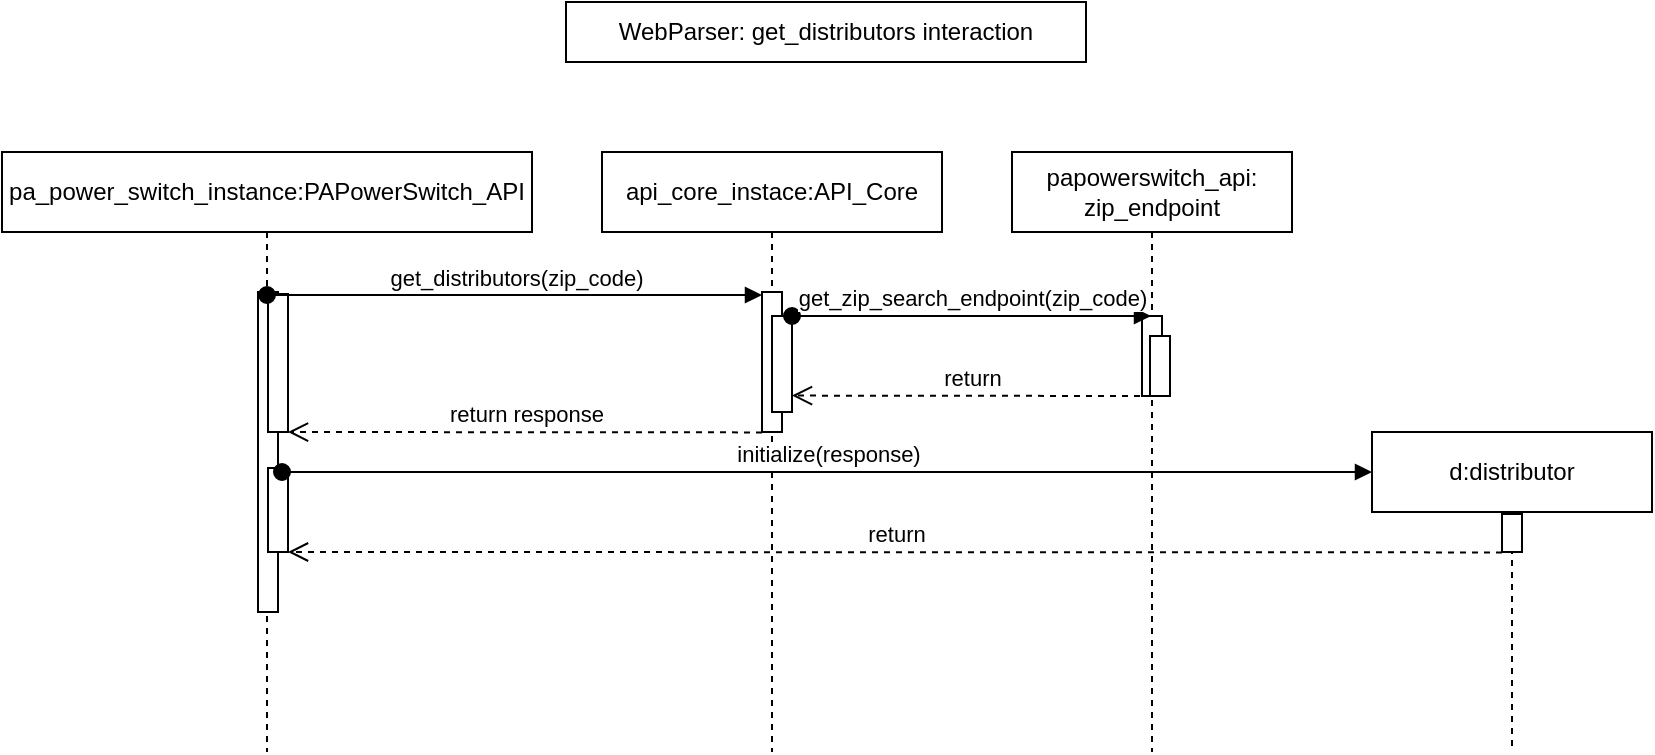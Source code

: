 <mxfile pages="3">
    <diagram name="WebParser get_distributors" id="2YBvvXClWsGukQMizWep">
        <mxGraphModel dx="1240" dy="896" grid="0" gridSize="10" guides="1" tooltips="1" connect="1" arrows="1" fold="1" page="0" pageScale="1" pageWidth="1100" pageHeight="850" math="0" shadow="0">
            <root>
                <mxCell id="0"/>
                <mxCell id="1" parent="0"/>
                <mxCell id="aM9ryv3xv72pqoxQDRHE-5" value="pa_power_switch_instance:PAPowerSwitch_API" style="shape=umlLifeline;perimeter=lifelinePerimeter;whiteSpace=wrap;html=1;container=0;dropTarget=0;collapsible=0;recursiveResize=0;outlineConnect=0;portConstraint=eastwest;newEdgeStyle={&quot;edgeStyle&quot;:&quot;elbowEdgeStyle&quot;,&quot;elbow&quot;:&quot;vertical&quot;,&quot;curved&quot;:0,&quot;rounded&quot;:0};" parent="1" vertex="1">
                    <mxGeometry x="138" y="313" width="265" height="300" as="geometry"/>
                </mxCell>
                <mxCell id="aM9ryv3xv72pqoxQDRHE-6" value="" style="html=1;points=[];perimeter=orthogonalPerimeter;outlineConnect=0;targetShapes=umlLifeline;portConstraint=eastwest;newEdgeStyle={&quot;edgeStyle&quot;:&quot;elbowEdgeStyle&quot;,&quot;elbow&quot;:&quot;vertical&quot;,&quot;curved&quot;:0,&quot;rounded&quot;:0};" parent="aM9ryv3xv72pqoxQDRHE-5" vertex="1">
                    <mxGeometry x="128" y="70" width="10" height="160" as="geometry"/>
                </mxCell>
                <mxCell id="XMeLWeaDgcHeaULcNXHY-28" value="" style="html=1;points=[];perimeter=orthogonalPerimeter;outlineConnect=0;targetShapes=umlLifeline;portConstraint=eastwest;newEdgeStyle={&quot;edgeStyle&quot;:&quot;elbowEdgeStyle&quot;,&quot;elbow&quot;:&quot;vertical&quot;,&quot;curved&quot;:0,&quot;rounded&quot;:0};" parent="aM9ryv3xv72pqoxQDRHE-5" vertex="1">
                    <mxGeometry x="133" y="71" width="10" height="69" as="geometry"/>
                </mxCell>
                <mxCell id="XMeLWeaDgcHeaULcNXHY-29" value="" style="html=1;points=[];perimeter=orthogonalPerimeter;outlineConnect=0;targetShapes=umlLifeline;portConstraint=eastwest;newEdgeStyle={&quot;edgeStyle&quot;:&quot;elbowEdgeStyle&quot;,&quot;elbow&quot;:&quot;vertical&quot;,&quot;curved&quot;:0,&quot;rounded&quot;:0};" parent="aM9ryv3xv72pqoxQDRHE-5" vertex="1">
                    <mxGeometry x="133" y="158" width="10" height="42" as="geometry"/>
                </mxCell>
                <mxCell id="XMeLWeaDgcHeaULcNXHY-5" value="api_core_instace:API_Core" style="shape=umlLifeline;perimeter=lifelinePerimeter;whiteSpace=wrap;html=1;container=0;dropTarget=0;collapsible=0;recursiveResize=0;outlineConnect=0;portConstraint=eastwest;newEdgeStyle={&quot;edgeStyle&quot;:&quot;elbowEdgeStyle&quot;,&quot;elbow&quot;:&quot;vertical&quot;,&quot;curved&quot;:0,&quot;rounded&quot;:0};" parent="1" vertex="1">
                    <mxGeometry x="438" y="313" width="170" height="300" as="geometry"/>
                </mxCell>
                <mxCell id="XMeLWeaDgcHeaULcNXHY-6" value="" style="html=1;points=[];perimeter=orthogonalPerimeter;outlineConnect=0;targetShapes=umlLifeline;portConstraint=eastwest;newEdgeStyle={&quot;edgeStyle&quot;:&quot;elbowEdgeStyle&quot;,&quot;elbow&quot;:&quot;vertical&quot;,&quot;curved&quot;:0,&quot;rounded&quot;:0};" parent="XMeLWeaDgcHeaULcNXHY-5" vertex="1">
                    <mxGeometry x="80" y="70" width="10" height="70" as="geometry"/>
                </mxCell>
                <mxCell id="XMeLWeaDgcHeaULcNXHY-8" value="" style="html=1;points=[];perimeter=orthogonalPerimeter;outlineConnect=0;targetShapes=umlLifeline;portConstraint=eastwest;newEdgeStyle={&quot;edgeStyle&quot;:&quot;elbowEdgeStyle&quot;,&quot;elbow&quot;:&quot;vertical&quot;,&quot;curved&quot;:0,&quot;rounded&quot;:0};" parent="XMeLWeaDgcHeaULcNXHY-5" vertex="1">
                    <mxGeometry x="85" y="82" width="10" height="48" as="geometry"/>
                </mxCell>
                <mxCell id="XMeLWeaDgcHeaULcNXHY-9" value="papowerswitch_api:&lt;br&gt;zip_endpoint" style="shape=umlLifeline;perimeter=lifelinePerimeter;whiteSpace=wrap;html=1;container=0;dropTarget=0;collapsible=0;recursiveResize=0;outlineConnect=0;portConstraint=eastwest;newEdgeStyle={&quot;edgeStyle&quot;:&quot;elbowEdgeStyle&quot;,&quot;elbow&quot;:&quot;vertical&quot;,&quot;curved&quot;:0,&quot;rounded&quot;:0};" parent="1" vertex="1">
                    <mxGeometry x="643" y="313" width="140" height="300" as="geometry"/>
                </mxCell>
                <mxCell id="XMeLWeaDgcHeaULcNXHY-10" value="" style="html=1;points=[];perimeter=orthogonalPerimeter;outlineConnect=0;targetShapes=umlLifeline;portConstraint=eastwest;newEdgeStyle={&quot;edgeStyle&quot;:&quot;elbowEdgeStyle&quot;,&quot;elbow&quot;:&quot;vertical&quot;,&quot;curved&quot;:0,&quot;rounded&quot;:0};" parent="XMeLWeaDgcHeaULcNXHY-9" vertex="1">
                    <mxGeometry x="65" y="82" width="10" height="40" as="geometry"/>
                </mxCell>
                <mxCell id="XMeLWeaDgcHeaULcNXHY-12" value="" style="html=1;points=[];perimeter=orthogonalPerimeter;outlineConnect=0;targetShapes=umlLifeline;portConstraint=eastwest;newEdgeStyle={&quot;edgeStyle&quot;:&quot;elbowEdgeStyle&quot;,&quot;elbow&quot;:&quot;vertical&quot;,&quot;curved&quot;:0,&quot;rounded&quot;:0};" parent="XMeLWeaDgcHeaULcNXHY-9" vertex="1">
                    <mxGeometry x="69" y="92" width="10" height="30" as="geometry"/>
                </mxCell>
                <mxCell id="XMeLWeaDgcHeaULcNXHY-7" value="get_distributors(zip_code)" style="html=1;verticalAlign=bottom;startArrow=oval;endArrow=block;startSize=8;edgeStyle=elbowEdgeStyle;elbow=vertical;curved=0;rounded=0;entryX=0;entryY=0.018;entryDx=0;entryDy=0;entryPerimeter=0;" parent="1" source="aM9ryv3xv72pqoxQDRHE-5" target="XMeLWeaDgcHeaULcNXHY-6" edge="1">
                    <mxGeometry relative="1" as="geometry">
                        <mxPoint x="343" y="384" as="sourcePoint"/>
                        <mxPoint x="507.5" y="384.286" as="targetPoint"/>
                    </mxGeometry>
                </mxCell>
                <mxCell id="XMeLWeaDgcHeaULcNXHY-21" value="get_zip_search_endpoint(zip_code)" style="html=1;verticalAlign=bottom;startArrow=oval;endArrow=block;startSize=8;edgeStyle=elbowEdgeStyle;elbow=vertical;curved=0;rounded=0;" parent="1" source="XMeLWeaDgcHeaULcNXHY-8" target="XMeLWeaDgcHeaULcNXHY-9" edge="1">
                    <mxGeometry relative="1" as="geometry">
                        <mxPoint x="558" y="395" as="sourcePoint"/>
                        <mxPoint x="678" y="395" as="targetPoint"/>
                        <Array as="points">
                            <mxPoint x="538" y="395"/>
                        </Array>
                    </mxGeometry>
                </mxCell>
                <mxCell id="XMeLWeaDgcHeaULcNXHY-22" value="d:distributor" style="shape=umlLifeline;perimeter=lifelinePerimeter;whiteSpace=wrap;html=1;container=0;dropTarget=0;collapsible=0;recursiveResize=0;outlineConnect=0;portConstraint=eastwest;newEdgeStyle={&quot;edgeStyle&quot;:&quot;elbowEdgeStyle&quot;,&quot;elbow&quot;:&quot;vertical&quot;,&quot;curved&quot;:0,&quot;rounded&quot;:0};" parent="1" vertex="1">
                    <mxGeometry x="823" y="453" width="140" height="160" as="geometry"/>
                </mxCell>
                <mxCell id="XMeLWeaDgcHeaULcNXHY-23" value="" style="html=1;points=[];perimeter=orthogonalPerimeter;outlineConnect=0;targetShapes=umlLifeline;portConstraint=eastwest;newEdgeStyle={&quot;edgeStyle&quot;:&quot;elbowEdgeStyle&quot;,&quot;elbow&quot;:&quot;vertical&quot;,&quot;curved&quot;:0,&quot;rounded&quot;:0};" parent="XMeLWeaDgcHeaULcNXHY-22" vertex="1">
                    <mxGeometry x="65" y="41" width="10" height="19" as="geometry"/>
                </mxCell>
                <mxCell id="XMeLWeaDgcHeaULcNXHY-25" value="initialize(response)" style="html=1;verticalAlign=bottom;startArrow=oval;endArrow=block;startSize=8;edgeStyle=elbowEdgeStyle;elbow=vertical;curved=0;rounded=0;entryX=0;entryY=0.111;entryDx=0;entryDy=0;entryPerimeter=0;" parent="1" edge="1">
                    <mxGeometry relative="1" as="geometry">
                        <mxPoint x="278" y="473" as="sourcePoint"/>
                        <mxPoint x="823.0" y="472.76" as="targetPoint"/>
                    </mxGeometry>
                </mxCell>
                <mxCell id="aM9ryv3xv72pqoxQDRHE-10" value="return" style="html=1;verticalAlign=bottom;endArrow=open;dashed=1;endSize=8;edgeStyle=elbowEdgeStyle;elbow=vertical;curved=0;rounded=0;" parent="1" target="XMeLWeaDgcHeaULcNXHY-8" edge="1">
                    <mxGeometry relative="1" as="geometry">
                        <mxPoint x="538" y="435" as="targetPoint"/>
                        <Array as="points">
                            <mxPoint x="503" y="434.8"/>
                        </Array>
                        <mxPoint x="713" y="435" as="sourcePoint"/>
                    </mxGeometry>
                </mxCell>
                <mxCell id="XMeLWeaDgcHeaULcNXHY-27" value="return response" style="html=1;verticalAlign=bottom;endArrow=open;dashed=1;endSize=8;edgeStyle=elbowEdgeStyle;elbow=vertical;curved=0;rounded=0;" parent="1" target="XMeLWeaDgcHeaULcNXHY-28" edge="1">
                    <mxGeometry relative="1" as="geometry">
                        <mxPoint x="278" y="453" as="targetPoint"/>
                        <Array as="points">
                            <mxPoint x="308" y="453"/>
                        </Array>
                        <mxPoint x="518" y="453.2" as="sourcePoint"/>
                    </mxGeometry>
                </mxCell>
                <mxCell id="XMeLWeaDgcHeaULcNXHY-30" value="return" style="html=1;verticalAlign=bottom;endArrow=open;dashed=1;endSize=8;edgeStyle=elbowEdgeStyle;elbow=vertical;curved=0;rounded=0;" parent="1" target="XMeLWeaDgcHeaULcNXHY-29" edge="1">
                    <mxGeometry relative="1" as="geometry">
                        <mxPoint x="288" y="508" as="targetPoint"/>
                        <Array as="points">
                            <mxPoint x="678" y="513"/>
                        </Array>
                        <mxPoint x="888" y="513.2" as="sourcePoint"/>
                    </mxGeometry>
                </mxCell>
                <mxCell id="XMeLWeaDgcHeaULcNXHY-31" value="WebParser: get_distributors interaction" style="text;html=1;strokeColor=default;fillColor=none;align=center;verticalAlign=middle;whiteSpace=wrap;rounded=0;" parent="1" vertex="1">
                    <mxGeometry x="420" y="238" width="260" height="30" as="geometry"/>
                </mxCell>
            </root>
        </mxGraphModel>
    </diagram>
    <diagram name="WebParser get_offers" id="nTTP2HI5AFDTThv7E8CJ">
        <mxGraphModel dx="1240" dy="896" grid="0" gridSize="10" guides="1" tooltips="1" connect="1" arrows="1" fold="1" page="0" pageScale="1" pageWidth="1100" pageHeight="850" math="0" shadow="0">
            <root>
                <mxCell id="XuS8CWX-rO8_mFxTx4Tf-0"/>
                <mxCell id="XuS8CWX-rO8_mFxTx4Tf-1" parent="XuS8CWX-rO8_mFxTx4Tf-0"/>
                <mxCell id="2gzy2S9PNK2qdMtHJjor-0" value="api_core_instace:API_Core" style="shape=umlLifeline;perimeter=lifelinePerimeter;whiteSpace=wrap;html=1;container=0;dropTarget=0;collapsible=0;recursiveResize=0;outlineConnect=0;portConstraint=eastwest;newEdgeStyle={&quot;edgeStyle&quot;:&quot;elbowEdgeStyle&quot;,&quot;elbow&quot;:&quot;vertical&quot;,&quot;curved&quot;:0,&quot;rounded&quot;:0};" parent="XuS8CWX-rO8_mFxTx4Tf-1" vertex="1">
                    <mxGeometry x="433" y="313" width="170" height="300" as="geometry"/>
                </mxCell>
                <mxCell id="2gzy2S9PNK2qdMtHJjor-1" value="" style="html=1;points=[];perimeter=orthogonalPerimeter;outlineConnect=0;targetShapes=umlLifeline;portConstraint=eastwest;newEdgeStyle={&quot;edgeStyle&quot;:&quot;elbowEdgeStyle&quot;,&quot;elbow&quot;:&quot;vertical&quot;,&quot;curved&quot;:0,&quot;rounded&quot;:0};" parent="2gzy2S9PNK2qdMtHJjor-0" vertex="1">
                    <mxGeometry x="80" y="70" width="10" height="70" as="geometry"/>
                </mxCell>
                <mxCell id="2gzy2S9PNK2qdMtHJjor-2" value="" style="html=1;points=[];perimeter=orthogonalPerimeter;outlineConnect=0;targetShapes=umlLifeline;portConstraint=eastwest;newEdgeStyle={&quot;edgeStyle&quot;:&quot;elbowEdgeStyle&quot;,&quot;elbow&quot;:&quot;vertical&quot;,&quot;curved&quot;:0,&quot;rounded&quot;:0};" parent="2gzy2S9PNK2qdMtHJjor-0" vertex="1">
                    <mxGeometry x="85" y="82" width="10" height="48" as="geometry"/>
                </mxCell>
                <mxCell id="XuS8CWX-rO8_mFxTx4Tf-9" value="papowerswitch _api:rate_endpoint" style="shape=umlLifeline;perimeter=lifelinePerimeter;whiteSpace=wrap;html=1;container=0;dropTarget=0;collapsible=0;recursiveResize=0;outlineConnect=0;portConstraint=eastwest;newEdgeStyle={&quot;edgeStyle&quot;:&quot;elbowEdgeStyle&quot;,&quot;elbow&quot;:&quot;vertical&quot;,&quot;curved&quot;:0,&quot;rounded&quot;:0};" parent="XuS8CWX-rO8_mFxTx4Tf-1" vertex="1">
                    <mxGeometry x="648" y="313" width="140" height="295" as="geometry"/>
                </mxCell>
                <mxCell id="XuS8CWX-rO8_mFxTx4Tf-10" value="" style="html=1;points=[];perimeter=orthogonalPerimeter;outlineConnect=0;targetShapes=umlLifeline;portConstraint=eastwest;newEdgeStyle={&quot;edgeStyle&quot;:&quot;elbowEdgeStyle&quot;,&quot;elbow&quot;:&quot;vertical&quot;,&quot;curved&quot;:0,&quot;rounded&quot;:0};" parent="XuS8CWX-rO8_mFxTx4Tf-9" vertex="1">
                    <mxGeometry x="65" y="82" width="10" height="38" as="geometry"/>
                </mxCell>
                <mxCell id="XuS8CWX-rO8_mFxTx4Tf-11" value="" style="html=1;points=[];perimeter=orthogonalPerimeter;outlineConnect=0;targetShapes=umlLifeline;portConstraint=eastwest;newEdgeStyle={&quot;edgeStyle&quot;:&quot;elbowEdgeStyle&quot;,&quot;elbow&quot;:&quot;vertical&quot;,&quot;curved&quot;:0,&quot;rounded&quot;:0};" parent="XuS8CWX-rO8_mFxTx4Tf-9" vertex="1">
                    <mxGeometry x="69" y="90" width="10" height="30" as="geometry"/>
                </mxCell>
                <mxCell id="XuS8CWX-rO8_mFxTx4Tf-12" value="get_offers(id, rate_type)" style="html=1;verticalAlign=bottom;startArrow=oval;endArrow=block;startSize=8;edgeStyle=elbowEdgeStyle;elbow=vertical;curved=0;rounded=0;" parent="XuS8CWX-rO8_mFxTx4Tf-1" source="2LxVgeFFNytaEMB3Xg9G-0" edge="1">
                    <mxGeometry relative="1" as="geometry">
                        <mxPoint x="348" y="384" as="sourcePoint"/>
                        <mxPoint x="512.5" y="384.286" as="targetPoint"/>
                    </mxGeometry>
                </mxCell>
                <mxCell id="XuS8CWX-rO8_mFxTx4Tf-13" value="get_rates_endpoint(id_rate_type)" style="html=1;verticalAlign=bottom;startArrow=oval;endArrow=block;startSize=8;edgeStyle=elbowEdgeStyle;elbow=vertical;curved=0;rounded=0;" parent="XuS8CWX-rO8_mFxTx4Tf-1" target="XuS8CWX-rO8_mFxTx4Tf-9" edge="1">
                    <mxGeometry relative="1" as="geometry">
                        <mxPoint x="518" y="395" as="sourcePoint"/>
                        <mxPoint x="683" y="395" as="targetPoint"/>
                    </mxGeometry>
                </mxCell>
                <mxCell id="XuS8CWX-rO8_mFxTx4Tf-14" value="o:offer" style="shape=umlLifeline;perimeter=lifelinePerimeter;whiteSpace=wrap;html=1;container=0;dropTarget=0;collapsible=0;recursiveResize=0;outlineConnect=0;portConstraint=eastwest;newEdgeStyle={&quot;edgeStyle&quot;:&quot;elbowEdgeStyle&quot;,&quot;elbow&quot;:&quot;vertical&quot;,&quot;curved&quot;:0,&quot;rounded&quot;:0};" parent="XuS8CWX-rO8_mFxTx4Tf-1" vertex="1">
                    <mxGeometry x="828" y="453" width="140" height="160" as="geometry"/>
                </mxCell>
                <mxCell id="XuS8CWX-rO8_mFxTx4Tf-15" value="" style="html=1;points=[];perimeter=orthogonalPerimeter;outlineConnect=0;targetShapes=umlLifeline;portConstraint=eastwest;newEdgeStyle={&quot;edgeStyle&quot;:&quot;elbowEdgeStyle&quot;,&quot;elbow&quot;:&quot;vertical&quot;,&quot;curved&quot;:0,&quot;rounded&quot;:0};" parent="XuS8CWX-rO8_mFxTx4Tf-14" vertex="1">
                    <mxGeometry x="65" y="41" width="10" height="19" as="geometry"/>
                </mxCell>
                <mxCell id="XuS8CWX-rO8_mFxTx4Tf-16" value="initialize(response)" style="html=1;verticalAlign=bottom;startArrow=oval;endArrow=block;startSize=8;edgeStyle=elbowEdgeStyle;elbow=vertical;curved=0;rounded=0;entryX=0;entryY=0.111;entryDx=0;entryDy=0;entryPerimeter=0;" parent="XuS8CWX-rO8_mFxTx4Tf-1" edge="1">
                    <mxGeometry relative="1" as="geometry">
                        <mxPoint x="265.31" y="472.621" as="sourcePoint"/>
                        <mxPoint x="828" y="472.76" as="targetPoint"/>
                    </mxGeometry>
                </mxCell>
                <mxCell id="XuS8CWX-rO8_mFxTx4Tf-17" value="return" style="html=1;verticalAlign=bottom;endArrow=open;dashed=1;endSize=8;edgeStyle=elbowEdgeStyle;elbow=vertical;curved=0;rounded=0;" parent="XuS8CWX-rO8_mFxTx4Tf-1" target="2gzy2S9PNK2qdMtHJjor-2" edge="1">
                    <mxGeometry relative="1" as="geometry">
                        <mxPoint x="523" y="433" as="targetPoint"/>
                        <Array as="points">
                            <mxPoint x="508" y="432.8"/>
                        </Array>
                        <mxPoint x="718" y="433" as="sourcePoint"/>
                    </mxGeometry>
                </mxCell>
                <mxCell id="XuS8CWX-rO8_mFxTx4Tf-18" value="return response" style="html=1;verticalAlign=bottom;endArrow=open;dashed=1;endSize=8;edgeStyle=elbowEdgeStyle;elbow=vertical;curved=0;rounded=0;" parent="XuS8CWX-rO8_mFxTx4Tf-1" target="2LxVgeFFNytaEMB3Xg9G-2" edge="1">
                    <mxGeometry relative="1" as="geometry">
                        <mxPoint x="348" y="453" as="targetPoint"/>
                        <Array as="points">
                            <mxPoint x="313" y="452.8"/>
                        </Array>
                        <mxPoint x="512.5" y="452.8" as="sourcePoint"/>
                    </mxGeometry>
                </mxCell>
                <mxCell id="XuS8CWX-rO8_mFxTx4Tf-19" value="return" style="html=1;verticalAlign=bottom;endArrow=open;dashed=1;endSize=8;edgeStyle=elbowEdgeStyle;elbow=vertical;curved=0;rounded=0;" parent="XuS8CWX-rO8_mFxTx4Tf-1" target="2LxVgeFFNytaEMB3Xg9G-3" edge="1">
                    <mxGeometry relative="1" as="geometry">
                        <mxPoint x="342.5" y="513" as="targetPoint"/>
                        <Array as="points">
                            <mxPoint x="683" y="513"/>
                        </Array>
                        <mxPoint x="893" y="513.2" as="sourcePoint"/>
                    </mxGeometry>
                </mxCell>
                <mxCell id="XuS8CWX-rO8_mFxTx4Tf-20" value="WebParser: get_offers interaction" style="text;html=1;strokeColor=default;fillColor=none;align=center;verticalAlign=middle;whiteSpace=wrap;rounded=0;" parent="XuS8CWX-rO8_mFxTx4Tf-1" vertex="1">
                    <mxGeometry x="420" y="238" width="260" height="30" as="geometry"/>
                </mxCell>
                <mxCell id="2LxVgeFFNytaEMB3Xg9G-0" value="pa_power_switch_instance:PAPowerSwitch_API" style="shape=umlLifeline;perimeter=lifelinePerimeter;whiteSpace=wrap;html=1;container=0;dropTarget=0;collapsible=0;recursiveResize=0;outlineConnect=0;portConstraint=eastwest;newEdgeStyle={&quot;edgeStyle&quot;:&quot;elbowEdgeStyle&quot;,&quot;elbow&quot;:&quot;vertical&quot;,&quot;curved&quot;:0,&quot;rounded&quot;:0};" parent="XuS8CWX-rO8_mFxTx4Tf-1" vertex="1">
                    <mxGeometry x="133" y="313" width="265" height="300" as="geometry"/>
                </mxCell>
                <mxCell id="2LxVgeFFNytaEMB3Xg9G-1" value="" style="html=1;points=[];perimeter=orthogonalPerimeter;outlineConnect=0;targetShapes=umlLifeline;portConstraint=eastwest;newEdgeStyle={&quot;edgeStyle&quot;:&quot;elbowEdgeStyle&quot;,&quot;elbow&quot;:&quot;vertical&quot;,&quot;curved&quot;:0,&quot;rounded&quot;:0};" parent="2LxVgeFFNytaEMB3Xg9G-0" vertex="1">
                    <mxGeometry x="128" y="70" width="10" height="160" as="geometry"/>
                </mxCell>
                <mxCell id="2LxVgeFFNytaEMB3Xg9G-2" value="" style="html=1;points=[];perimeter=orthogonalPerimeter;outlineConnect=0;targetShapes=umlLifeline;portConstraint=eastwest;newEdgeStyle={&quot;edgeStyle&quot;:&quot;elbowEdgeStyle&quot;,&quot;elbow&quot;:&quot;vertical&quot;,&quot;curved&quot;:0,&quot;rounded&quot;:0};" parent="2LxVgeFFNytaEMB3Xg9G-0" vertex="1">
                    <mxGeometry x="133" y="71" width="10" height="69" as="geometry"/>
                </mxCell>
                <mxCell id="2LxVgeFFNytaEMB3Xg9G-3" value="" style="html=1;points=[];perimeter=orthogonalPerimeter;outlineConnect=0;targetShapes=umlLifeline;portConstraint=eastwest;newEdgeStyle={&quot;edgeStyle&quot;:&quot;elbowEdgeStyle&quot;,&quot;elbow&quot;:&quot;vertical&quot;,&quot;curved&quot;:0,&quot;rounded&quot;:0};" parent="2LxVgeFFNytaEMB3Xg9G-0" vertex="1">
                    <mxGeometry x="133" y="160" width="10" height="40" as="geometry"/>
                </mxCell>
            </root>
        </mxGraphModel>
    </diagram>
    <diagram name="Django DB" id="PKQRn7qYojGt0m-p-SgM">
        <mxGraphModel dx="1240" dy="896" grid="0" gridSize="10" guides="1" tooltips="1" connect="1" arrows="1" fold="1" page="0" pageScale="1" pageWidth="1100" pageHeight="850" math="0" shadow="0">
            <root>
                <mxCell id="r2hPy6vQ2hzi6oFaZl0J-0"/>
                <mxCell id="r2hPy6vQ2hzi6oFaZl0J-1" parent="r2hPy6vQ2hzi6oFaZl0J-0"/>
                <mxCell id="r2hPy6vQ2hzi6oFaZl0J-2" value="user:User" style="shape=umlLifeline;perimeter=lifelinePerimeter;whiteSpace=wrap;html=1;container=0;dropTarget=0;collapsible=0;recursiveResize=0;outlineConnect=0;portConstraint=eastwest;newEdgeStyle={&quot;edgeStyle&quot;:&quot;elbowEdgeStyle&quot;,&quot;elbow&quot;:&quot;vertical&quot;,&quot;curved&quot;:0,&quot;rounded&quot;:0};" parent="r2hPy6vQ2hzi6oFaZl0J-1" vertex="1">
                    <mxGeometry x="453" y="156" width="130" height="666" as="geometry"/>
                </mxCell>
                <mxCell id="grPhJiHCFEYS1sM1EYGN-5" value="" style="html=1;points=[];perimeter=orthogonalPerimeter;outlineConnect=0;targetShapes=umlLifeline;portConstraint=eastwest;newEdgeStyle={&quot;edgeStyle&quot;:&quot;elbowEdgeStyle&quot;,&quot;elbow&quot;:&quot;vertical&quot;,&quot;curved&quot;:0,&quot;rounded&quot;:0};" parent="r2hPy6vQ2hzi6oFaZl0J-2" vertex="1">
                    <mxGeometry x="60" y="40" width="10" height="370" as="geometry"/>
                </mxCell>
                <mxCell id="r2hPy6vQ2hzi6oFaZl0J-3" value="" style="html=1;points=[];perimeter=orthogonalPerimeter;outlineConnect=0;targetShapes=umlLifeline;portConstraint=eastwest;newEdgeStyle={&quot;edgeStyle&quot;:&quot;elbowEdgeStyle&quot;,&quot;elbow&quot;:&quot;vertical&quot;,&quot;curved&quot;:0,&quot;rounded&quot;:0};" parent="r2hPy6vQ2hzi6oFaZl0J-2" vertex="1">
                    <mxGeometry x="54" y="40" width="10" height="30" as="geometry"/>
                </mxCell>
                <mxCell id="grPhJiHCFEYS1sM1EYGN-6" value="" style="html=1;points=[];perimeter=orthogonalPerimeter;outlineConnect=0;targetShapes=umlLifeline;portConstraint=eastwest;newEdgeStyle={&quot;edgeStyle&quot;:&quot;elbowEdgeStyle&quot;,&quot;elbow&quot;:&quot;vertical&quot;,&quot;curved&quot;:0,&quot;rounded&quot;:0};" parent="r2hPy6vQ2hzi6oFaZl0J-2" vertex="1">
                    <mxGeometry x="54" y="95" width="10" height="35" as="geometry"/>
                </mxCell>
                <mxCell id="grPhJiHCFEYS1sM1EYGN-24" value="" style="html=1;points=[];perimeter=orthogonalPerimeter;outlineConnect=0;targetShapes=umlLifeline;portConstraint=eastwest;newEdgeStyle={&quot;edgeStyle&quot;:&quot;elbowEdgeStyle&quot;,&quot;elbow&quot;:&quot;vertical&quot;,&quot;curved&quot;:0,&quot;rounded&quot;:0};" parent="r2hPy6vQ2hzi6oFaZl0J-2" vertex="1">
                    <mxGeometry x="54" y="351" width="10" height="20" as="geometry"/>
                </mxCell>
                <mxCell id="TpjSTH8qSlH9usUcV6zF-0" value="" style="html=1;points=[];perimeter=orthogonalPerimeter;outlineConnect=0;targetShapes=umlLifeline;portConstraint=eastwest;newEdgeStyle={&quot;edgeStyle&quot;:&quot;elbowEdgeStyle&quot;,&quot;elbow&quot;:&quot;vertical&quot;,&quot;curved&quot;:0,&quot;rounded&quot;:0};" parent="r2hPy6vQ2hzi6oFaZl0J-2" vertex="1">
                    <mxGeometry x="65" y="382" width="10" height="10" as="geometry"/>
                </mxCell>
                <mxCell id="TpjSTH8qSlH9usUcV6zF-1" value="save" style="html=1;align=left;spacingLeft=2;endArrow=block;rounded=0;edgeStyle=orthogonalEdgeStyle;curved=0;rounded=0;" parent="r2hPy6vQ2hzi6oFaZl0J-2" target="TpjSTH8qSlH9usUcV6zF-0" edge="1">
                    <mxGeometry relative="1" as="geometry">
                        <mxPoint x="65" y="371" as="sourcePoint"/>
                        <Array as="points">
                            <mxPoint x="95" y="371"/>
                            <mxPoint x="95" y="382"/>
                            <mxPoint x="70" y="382"/>
                        </Array>
                    </mxGeometry>
                </mxCell>
                <mxCell id="r2hPy6vQ2hzi6oFaZl0J-6" value="user_preferences:UserPreferences" style="shape=umlLifeline;perimeter=lifelinePerimeter;whiteSpace=wrap;html=1;container=0;dropTarget=0;collapsible=0;recursiveResize=0;outlineConnect=0;portConstraint=eastwest;newEdgeStyle={&quot;edgeStyle&quot;:&quot;elbowEdgeStyle&quot;,&quot;elbow&quot;:&quot;vertical&quot;,&quot;curved&quot;:0,&quot;rounded&quot;:0};" parent="r2hPy6vQ2hzi6oFaZl0J-1" vertex="1">
                    <mxGeometry x="814" y="562" width="194" height="255" as="geometry"/>
                </mxCell>
                <mxCell id="r2hPy6vQ2hzi6oFaZl0J-7" value="" style="html=1;points=[];perimeter=orthogonalPerimeter;outlineConnect=0;targetShapes=umlLifeline;portConstraint=eastwest;newEdgeStyle={&quot;edgeStyle&quot;:&quot;elbowEdgeStyle&quot;,&quot;elbow&quot;:&quot;vertical&quot;,&quot;curved&quot;:0,&quot;rounded&quot;:0};" parent="r2hPy6vQ2hzi6oFaZl0J-6" vertex="1">
                    <mxGeometry x="93" y="40" width="10" height="100" as="geometry"/>
                </mxCell>
                <mxCell id="r2hPy6vQ2hzi6oFaZl0J-8" value="" style="html=1;points=[];perimeter=orthogonalPerimeter;outlineConnect=0;targetShapes=umlLifeline;portConstraint=eastwest;newEdgeStyle={&quot;edgeStyle&quot;:&quot;elbowEdgeStyle&quot;,&quot;elbow&quot;:&quot;vertical&quot;,&quot;curved&quot;:0,&quot;rounded&quot;:0};" parent="r2hPy6vQ2hzi6oFaZl0J-6" vertex="1">
                    <mxGeometry x="88" y="40" width="10" height="40" as="geometry"/>
                </mxCell>
                <mxCell id="r2hPy6vQ2hzi6oFaZl0J-9" value="form:RegisterForm" style="shape=umlLifeline;perimeter=lifelinePerimeter;whiteSpace=wrap;html=1;container=0;dropTarget=0;collapsible=0;recursiveResize=0;outlineConnect=0;portConstraint=eastwest;newEdgeStyle={&quot;edgeStyle&quot;:&quot;elbowEdgeStyle&quot;,&quot;elbow&quot;:&quot;vertical&quot;,&quot;curved&quot;:0,&quot;rounded&quot;:0};" parent="r2hPy6vQ2hzi6oFaZl0J-1" vertex="1">
                    <mxGeometry x="633" y="102" width="140" height="720" as="geometry"/>
                </mxCell>
                <mxCell id="r2hPy6vQ2hzi6oFaZl0J-10" value="" style="html=1;points=[];perimeter=orthogonalPerimeter;outlineConnect=0;targetShapes=umlLifeline;portConstraint=eastwest;newEdgeStyle={&quot;edgeStyle&quot;:&quot;elbowEdgeStyle&quot;,&quot;elbow&quot;:&quot;vertical&quot;,&quot;curved&quot;:0,&quot;rounded&quot;:0};" parent="r2hPy6vQ2hzi6oFaZl0J-9" vertex="1">
                    <mxGeometry x="65" y="324" width="10" height="38" as="geometry"/>
                </mxCell>
                <mxCell id="r2hPy6vQ2hzi6oFaZl0J-11" value="" style="html=1;points=[];perimeter=orthogonalPerimeter;outlineConnect=0;targetShapes=umlLifeline;portConstraint=eastwest;newEdgeStyle={&quot;edgeStyle&quot;:&quot;elbowEdgeStyle&quot;,&quot;elbow&quot;:&quot;vertical&quot;,&quot;curved&quot;:0,&quot;rounded&quot;:0};" parent="r2hPy6vQ2hzi6oFaZl0J-9" vertex="1">
                    <mxGeometry x="61" y="324" width="10" height="30" as="geometry"/>
                </mxCell>
                <mxCell id="r2hPy6vQ2hzi6oFaZl0J-17" value="return" style="html=1;verticalAlign=bottom;endArrow=open;dashed=1;endSize=8;edgeStyle=elbowEdgeStyle;elbow=vertical;curved=0;rounded=0;" parent="r2hPy6vQ2hzi6oFaZl0J-1" target="grPhJiHCFEYS1sM1EYGN-2" edge="1">
                    <mxGeometry relative="1" as="geometry">
                        <mxPoint x="313" y="227.2" as="targetPoint"/>
                        <Array as="points">
                            <mxPoint x="308" y="227"/>
                        </Array>
                        <mxPoint x="518" y="227.2" as="sourcePoint"/>
                    </mxGeometry>
                </mxCell>
                <mxCell id="grPhJiHCFEYS1sM1EYGN-0" value="rv:registration_view" style="shape=umlLifeline;perimeter=lifelinePerimeter;whiteSpace=wrap;html=1;container=0;dropTarget=0;collapsible=0;recursiveResize=0;outlineConnect=0;portConstraint=eastwest;newEdgeStyle={&quot;edgeStyle&quot;:&quot;elbowEdgeStyle&quot;,&quot;elbow&quot;:&quot;vertical&quot;,&quot;curved&quot;:0,&quot;rounded&quot;:0};" parent="r2hPy6vQ2hzi6oFaZl0J-1" vertex="1">
                    <mxGeometry x="213" y="102" width="130" height="720" as="geometry"/>
                </mxCell>
                <mxCell id="grPhJiHCFEYS1sM1EYGN-1" value="" style="html=1;points=[];perimeter=orthogonalPerimeter;outlineConnect=0;targetShapes=umlLifeline;portConstraint=eastwest;newEdgeStyle={&quot;edgeStyle&quot;:&quot;elbowEdgeStyle&quot;,&quot;elbow&quot;:&quot;vertical&quot;,&quot;curved&quot;:0,&quot;rounded&quot;:0};" parent="grPhJiHCFEYS1sM1EYGN-0" vertex="1">
                    <mxGeometry x="60" y="70" width="10" height="550" as="geometry"/>
                </mxCell>
                <mxCell id="grPhJiHCFEYS1sM1EYGN-2" value="" style="html=1;points=[];perimeter=orthogonalPerimeter;outlineConnect=0;targetShapes=umlLifeline;portConstraint=eastwest;newEdgeStyle={&quot;edgeStyle&quot;:&quot;elbowEdgeStyle&quot;,&quot;elbow&quot;:&quot;vertical&quot;,&quot;curved&quot;:0,&quot;rounded&quot;:0};" parent="grPhJiHCFEYS1sM1EYGN-0" vertex="1">
                    <mxGeometry x="65" y="75" width="10" height="55" as="geometry"/>
                </mxCell>
                <mxCell id="grPhJiHCFEYS1sM1EYGN-3" value="" style="html=1;points=[];perimeter=orthogonalPerimeter;outlineConnect=0;targetShapes=umlLifeline;portConstraint=eastwest;newEdgeStyle={&quot;edgeStyle&quot;:&quot;elbowEdgeStyle&quot;,&quot;elbow&quot;:&quot;vertical&quot;,&quot;curved&quot;:0,&quot;rounded&quot;:0};" parent="grPhJiHCFEYS1sM1EYGN-0" vertex="1">
                    <mxGeometry x="65" y="149" width="10" height="41" as="geometry"/>
                </mxCell>
                <mxCell id="grPhJiHCFEYS1sM1EYGN-10" value="" style="html=1;points=[];perimeter=orthogonalPerimeter;outlineConnect=0;targetShapes=umlLifeline;portConstraint=eastwest;newEdgeStyle={&quot;edgeStyle&quot;:&quot;elbowEdgeStyle&quot;,&quot;elbow&quot;:&quot;vertical&quot;,&quot;curved&quot;:0,&quot;rounded&quot;:0};" parent="grPhJiHCFEYS1sM1EYGN-0" vertex="1">
                    <mxGeometry x="55" y="251" width="10" height="15" as="geometry"/>
                </mxCell>
                <mxCell id="grPhJiHCFEYS1sM1EYGN-19" value="" style="html=1;points=[];perimeter=orthogonalPerimeter;outlineConnect=0;targetShapes=umlLifeline;portConstraint=eastwest;newEdgeStyle={&quot;edgeStyle&quot;:&quot;elbowEdgeStyle&quot;,&quot;elbow&quot;:&quot;vertical&quot;,&quot;curved&quot;:0,&quot;rounded&quot;:0};" parent="grPhJiHCFEYS1sM1EYGN-0" vertex="1">
                    <mxGeometry x="65" y="324" width="10" height="41" as="geometry"/>
                </mxCell>
                <mxCell id="grPhJiHCFEYS1sM1EYGN-21" value="" style="html=1;points=[];perimeter=orthogonalPerimeter;outlineConnect=0;targetShapes=umlLifeline;portConstraint=eastwest;newEdgeStyle={&quot;edgeStyle&quot;:&quot;elbowEdgeStyle&quot;,&quot;elbow&quot;:&quot;vertical&quot;,&quot;curved&quot;:0,&quot;rounded&quot;:0};" parent="grPhJiHCFEYS1sM1EYGN-0" vertex="1">
                    <mxGeometry x="65" y="406" width="10" height="50" as="geometry"/>
                </mxCell>
                <mxCell id="TpjSTH8qSlH9usUcV6zF-5" value="" style="html=1;points=[];perimeter=orthogonalPerimeter;outlineConnect=0;targetShapes=umlLifeline;portConstraint=eastwest;newEdgeStyle={&quot;edgeStyle&quot;:&quot;elbowEdgeStyle&quot;,&quot;elbow&quot;:&quot;vertical&quot;,&quot;curved&quot;:0,&quot;rounded&quot;:0};" parent="grPhJiHCFEYS1sM1EYGN-0" vertex="1">
                    <mxGeometry x="65" y="479" width="10" height="67" as="geometry"/>
                </mxCell>
                <mxCell id="grPhJiHCFEYS1sM1EYGN-4" value="User.objects.get(email)" style="html=1;verticalAlign=bottom;startArrow=oval;endArrow=block;startSize=8;edgeStyle=elbowEdgeStyle;elbow=vertical;curved=0;rounded=0;" parent="r2hPy6vQ2hzi6oFaZl0J-1" target="grPhJiHCFEYS1sM1EYGN-6" edge="1">
                    <mxGeometry relative="1" as="geometry">
                        <mxPoint x="283" y="251" as="sourcePoint"/>
                        <mxPoint x="503" y="251" as="targetPoint"/>
                    </mxGeometry>
                </mxCell>
                <mxCell id="grPhJiHCFEYS1sM1EYGN-7" value="User.Exists == True" style="shape=umlFrame;whiteSpace=wrap;html=1;pointerEvents=0;width=130;height=25;" parent="r2hPy6vQ2hzi6oFaZl0J-1" vertex="1">
                    <mxGeometry x="143" y="302" width="450" height="100" as="geometry"/>
                </mxCell>
                <mxCell id="grPhJiHCFEYS1sM1EYGN-9" value="return" style="html=1;verticalAlign=bottom;endArrow=open;dashed=1;endSize=8;edgeStyle=elbowEdgeStyle;elbow=vertical;curved=0;rounded=0;" parent="r2hPy6vQ2hzi6oFaZl0J-1" target="grPhJiHCFEYS1sM1EYGN-3" edge="1">
                    <mxGeometry relative="1" as="geometry">
                        <mxPoint x="293" y="287" as="targetPoint"/>
                        <Array as="points">
                            <mxPoint x="303" y="287"/>
                        </Array>
                        <mxPoint x="513" y="287.2" as="sourcePoint"/>
                    </mxGeometry>
                </mxCell>
                <mxCell id="grPhJiHCFEYS1sM1EYGN-11" value="message(&quot;User Already Exists&quot;)" style="html=1;verticalAlign=bottom;startArrow=oval;endArrow=block;startSize=8;edgeStyle=elbowEdgeStyle;elbow=vertical;curved=0;rounded=0;" parent="r2hPy6vQ2hzi6oFaZl0J-1" target="grPhJiHCFEYS1sM1EYGN-12" edge="1">
                    <mxGeometry relative="1" as="geometry">
                        <mxPoint x="273" y="353.17" as="sourcePoint"/>
                        <mxPoint x="113" y="353" as="targetPoint"/>
                        <Array as="points">
                            <mxPoint x="223" y="353"/>
                        </Array>
                    </mxGeometry>
                </mxCell>
                <mxCell id="r2hPy6vQ2hzi6oFaZl0J-12" value="get_user_model()" style="html=1;verticalAlign=bottom;startArrow=oval;endArrow=block;startSize=8;edgeStyle=elbowEdgeStyle;elbow=vertical;curved=0;rounded=0;" parent="r2hPy6vQ2hzi6oFaZl0J-1" edge="1">
                    <mxGeometry relative="1" as="geometry">
                        <mxPoint x="283" y="177" as="sourcePoint"/>
                        <mxPoint x="453" y="177" as="targetPoint"/>
                    </mxGeometry>
                </mxCell>
                <mxCell id="grPhJiHCFEYS1sM1EYGN-12" value="User" style="shape=umlActor;verticalLabelPosition=bottom;verticalAlign=top;html=1;" parent="r2hPy6vQ2hzi6oFaZl0J-1" vertex="1">
                    <mxGeometry x="73" y="322" width="30" height="60" as="geometry"/>
                </mxCell>
                <mxCell id="grPhJiHCFEYS1sM1EYGN-17" value="User.Exists == False" style="shape=umlFrame;whiteSpace=wrap;html=1;pointerEvents=0;width=130;height=25;" parent="r2hPy6vQ2hzi6oFaZl0J-1" vertex="1">
                    <mxGeometry x="143" y="402" width="877" height="380" as="geometry"/>
                </mxCell>
                <mxCell id="r2hPy6vQ2hzi6oFaZl0J-16" value="form.cleaned_data(user_name, first_name, last_name, zip_code)" style="html=1;verticalAlign=bottom;startArrow=oval;endArrow=block;startSize=8;edgeStyle=elbowEdgeStyle;elbow=vertical;curved=0;rounded=0;" parent="r2hPy6vQ2hzi6oFaZl0J-1" target="r2hPy6vQ2hzi6oFaZl0J-11" edge="1">
                    <mxGeometry relative="1" as="geometry">
                        <mxPoint x="283" y="426" as="sourcePoint"/>
                        <mxPoint x="673" y="426" as="targetPoint"/>
                    </mxGeometry>
                </mxCell>
                <mxCell id="grPhJiHCFEYS1sM1EYGN-20" value="return" style="html=1;verticalAlign=bottom;endArrow=open;dashed=1;endSize=8;edgeStyle=elbowEdgeStyle;elbow=vertical;curved=0;rounded=0;" parent="r2hPy6vQ2hzi6oFaZl0J-1" source="r2hPy6vQ2hzi6oFaZl0J-11" target="grPhJiHCFEYS1sM1EYGN-19" edge="1">
                    <mxGeometry relative="1" as="geometry">
                        <mxPoint x="368" y="451.58" as="targetPoint"/>
                        <Array as="points">
                            <mxPoint x="293" y="452"/>
                        </Array>
                        <mxPoint x="593" y="451.78" as="sourcePoint"/>
                    </mxGeometry>
                </mxCell>
                <mxCell id="grPhJiHCFEYS1sM1EYGN-23" value="user.save()" style="html=1;verticalAlign=bottom;startArrow=oval;endArrow=block;startSize=8;edgeStyle=elbowEdgeStyle;elbow=vertical;curved=0;rounded=0;" parent="r2hPy6vQ2hzi6oFaZl0J-1" target="grPhJiHCFEYS1sM1EYGN-24" edge="1">
                    <mxGeometry relative="1" as="geometry">
                        <mxPoint x="283" y="508" as="sourcePoint"/>
                        <mxPoint x="493" y="508" as="targetPoint"/>
                    </mxGeometry>
                </mxCell>
                <mxCell id="TpjSTH8qSlH9usUcV6zF-3" value="activate_email()" style="html=1;align=left;spacingLeft=2;endArrow=block;rounded=0;edgeStyle=orthogonalEdgeStyle;curved=0;rounded=0;" parent="r2hPy6vQ2hzi6oFaZl0J-1" edge="1">
                    <mxGeometry relative="1" as="geometry">
                        <mxPoint x="288" y="529" as="sourcePoint"/>
                        <Array as="points">
                            <mxPoint x="318" y="529"/>
                            <mxPoint x="318" y="559"/>
                        </Array>
                        <mxPoint x="288" y="559" as="targetPoint"/>
                    </mxGeometry>
                </mxCell>
                <mxCell id="TpjSTH8qSlH9usUcV6zF-4" value="User_Preferences(user_id, zip_code, email_notifications)" style="html=1;verticalAlign=bottom;startArrow=oval;endArrow=classic;startSize=8;edgeStyle=elbowEdgeStyle;elbow=vertical;curved=0;rounded=0;endFill=1;" parent="r2hPy6vQ2hzi6oFaZl0J-1" edge="1">
                    <mxGeometry relative="1" as="geometry">
                        <mxPoint x="283" y="583" as="sourcePoint"/>
                        <mxPoint x="813" y="583" as="targetPoint"/>
                    </mxGeometry>
                </mxCell>
                <mxCell id="TpjSTH8qSlH9usUcV6zF-7" value="return" style="html=1;verticalAlign=bottom;endArrow=open;dashed=1;endSize=8;edgeStyle=elbowEdgeStyle;elbow=vertical;curved=0;rounded=0;" parent="r2hPy6vQ2hzi6oFaZl0J-1" source="r2hPy6vQ2hzi6oFaZl0J-8" target="TpjSTH8qSlH9usUcV6zF-5" edge="1">
                    <mxGeometry relative="1" as="geometry">
                        <mxPoint x="471" y="639" as="targetPoint"/>
                        <Array as="points">
                            <mxPoint x="476" y="639"/>
                        </Array>
                        <mxPoint x="877" y="639" as="sourcePoint"/>
                    </mxGeometry>
                </mxCell>
                <mxCell id="TpjSTH8qSlH9usUcV6zF-8" value="" style="html=1;points=[];perimeter=orthogonalPerimeter;outlineConnect=0;targetShapes=umlLifeline;portConstraint=eastwest;newEdgeStyle={&quot;edgeStyle&quot;:&quot;elbowEdgeStyle&quot;,&quot;elbow&quot;:&quot;vertical&quot;,&quot;curved&quot;:0,&quot;rounded&quot;:0};" parent="r2hPy6vQ2hzi6oFaZl0J-1" vertex="1">
                    <mxGeometry x="278" y="662" width="10" height="12" as="geometry"/>
                </mxCell>
                <mxCell id="TpjSTH8qSlH9usUcV6zF-9" value="user_preferences.save()" style="html=1;verticalAlign=bottom;startArrow=oval;endArrow=block;startSize=8;edgeStyle=elbowEdgeStyle;elbow=vertical;curved=0;rounded=0;" parent="r2hPy6vQ2hzi6oFaZl0J-1" target="TpjSTH8qSlH9usUcV6zF-10" edge="1">
                    <mxGeometry relative="1" as="geometry">
                        <mxPoint x="281" y="662.28" as="sourcePoint"/>
                        <mxPoint x="505" y="662.28" as="targetPoint"/>
                    </mxGeometry>
                </mxCell>
                <mxCell id="TpjSTH8qSlH9usUcV6zF-10" value="" style="html=1;points=[];perimeter=orthogonalPerimeter;outlineConnect=0;targetShapes=umlLifeline;portConstraint=eastwest;newEdgeStyle={&quot;edgeStyle&quot;:&quot;elbowEdgeStyle&quot;,&quot;elbow&quot;:&quot;vertical&quot;,&quot;curved&quot;:0,&quot;rounded&quot;:0};" parent="r2hPy6vQ2hzi6oFaZl0J-1" vertex="1">
                    <mxGeometry x="902" y="662" width="10" height="20" as="geometry"/>
                </mxCell>
                <mxCell id="TpjSTH8qSlH9usUcV6zF-11" value="" style="html=1;points=[];perimeter=orthogonalPerimeter;outlineConnect=0;targetShapes=umlLifeline;portConstraint=eastwest;newEdgeStyle={&quot;edgeStyle&quot;:&quot;elbowEdgeStyle&quot;,&quot;elbow&quot;:&quot;vertical&quot;,&quot;curved&quot;:0,&quot;rounded&quot;:0};" parent="r2hPy6vQ2hzi6oFaZl0J-1" vertex="1">
                    <mxGeometry x="913" y="693" width="10" height="10" as="geometry"/>
                </mxCell>
                <mxCell id="TpjSTH8qSlH9usUcV6zF-12" value="save" style="html=1;align=left;spacingLeft=2;endArrow=block;rounded=0;edgeStyle=orthogonalEdgeStyle;curved=0;rounded=0;" parent="r2hPy6vQ2hzi6oFaZl0J-1" target="TpjSTH8qSlH9usUcV6zF-11" edge="1">
                    <mxGeometry relative="1" as="geometry">
                        <mxPoint x="913" y="682" as="sourcePoint"/>
                        <Array as="points">
                            <mxPoint x="943" y="682"/>
                            <mxPoint x="943" y="693"/>
                            <mxPoint x="918" y="693"/>
                        </Array>
                    </mxGeometry>
                </mxCell>
                <mxCell id="TpjSTH8qSlH9usUcV6zF-13" value="" style="html=1;points=[];perimeter=orthogonalPerimeter;outlineConnect=0;targetShapes=umlLifeline;portConstraint=eastwest;newEdgeStyle={&quot;edgeStyle&quot;:&quot;elbowEdgeStyle&quot;,&quot;elbow&quot;:&quot;vertical&quot;,&quot;curved&quot;:0,&quot;rounded&quot;:0};" parent="r2hPy6vQ2hzi6oFaZl0J-1" vertex="1">
                    <mxGeometry x="268" y="693" width="10" height="15" as="geometry"/>
                </mxCell>
                <mxCell id="TpjSTH8qSlH9usUcV6zF-14" value="redirect(login)" style="html=1;verticalAlign=bottom;startArrow=oval;endArrow=block;startSize=8;edgeStyle=elbowEdgeStyle;elbow=vertical;curved=0;rounded=0;" parent="r2hPy6vQ2hzi6oFaZl0J-1" edge="1">
                    <mxGeometry relative="1" as="geometry">
                        <mxPoint x="273" y="693.17" as="sourcePoint"/>
                        <mxPoint x="88" y="408" as="targetPoint"/>
                        <Array as="points">
                            <mxPoint x="223" y="693"/>
                        </Array>
                    </mxGeometry>
                </mxCell>
                <mxCell id="Jat5lZjWUgKiQjAVWvQr-0" value="Django DB Update: User Registration" style="text;html=1;strokeColor=default;fillColor=none;align=center;verticalAlign=middle;whiteSpace=wrap;rounded=0;" parent="r2hPy6vQ2hzi6oFaZl0J-1" vertex="1">
                    <mxGeometry x="398" y="28" width="260" height="30" as="geometry"/>
                </mxCell>
                <mxCell id="pL7VUthSFAq-dEEIlMab-0" value="" style="html=1;points=[];perimeter=orthogonalPerimeter;outlineConnect=0;targetShapes=umlLifeline;portConstraint=eastwest;newEdgeStyle={&quot;edgeStyle&quot;:&quot;elbowEdgeStyle&quot;,&quot;elbow&quot;:&quot;vertical&quot;,&quot;curved&quot;:0,&quot;rounded&quot;:0};" parent="r2hPy6vQ2hzi6oFaZl0J-1" vertex="1">
                    <mxGeometry x="278" y="478" width="10" height="20" as="geometry"/>
                </mxCell>
                <mxCell id="pL7VUthSFAq-dEEIlMab-3" value="user.assign_form_data()" style="html=1;align=left;spacingLeft=2;endArrow=block;rounded=0;edgeStyle=orthogonalEdgeStyle;curved=0;rounded=0;" parent="r2hPy6vQ2hzi6oFaZl0J-1" target="pL7VUthSFAq-dEEIlMab-0" edge="1">
                    <mxGeometry relative="1" as="geometry">
                        <mxPoint x="288" y="478" as="sourcePoint"/>
                        <Array as="points">
                            <mxPoint x="318" y="478"/>
                            <mxPoint x="318" y="489"/>
                            <mxPoint x="293" y="489"/>
                            <mxPoint x="293" y="488"/>
                        </Array>
                        <mxPoint x="298" y="489" as="targetPoint"/>
                    </mxGeometry>
                </mxCell>
            </root>
        </mxGraphModel>
    </diagram>
    <diagram id="KSuRsZAGSaqLlHU9sB9L" name="EmailScheduler">
        <mxGraphModel dx="1640" dy="896" grid="0" gridSize="10" guides="1" tooltips="1" connect="1" arrows="1" fold="1" page="0" pageScale="1" pageWidth="850" pageHeight="1100" math="0" shadow="0">
            <root>
                <mxCell id="0"/>
                <mxCell id="1" parent="0"/>
                <mxCell id="TS5NPPOgySEkcFyktZua-1" value="email_batch_instance:&lt;br&gt;Email_Batch" style="shape=umlLifeline;perimeter=lifelinePerimeter;whiteSpace=wrap;html=1;container=0;dropTarget=0;collapsible=0;recursiveResize=0;outlineConnect=0;portConstraint=eastwest;newEdgeStyle={&quot;edgeStyle&quot;:&quot;elbowEdgeStyle&quot;,&quot;elbow&quot;:&quot;vertical&quot;,&quot;curved&quot;:0,&quot;rounded&quot;:0};" vertex="1" parent="1">
                    <mxGeometry x="170" y="281" width="130" height="331" as="geometry"/>
                </mxCell>
                <mxCell id="TS5NPPOgySEkcFyktZua-2" value="" style="html=1;points=[];perimeter=orthogonalPerimeter;outlineConnect=0;targetShapes=umlLifeline;portConstraint=eastwest;newEdgeStyle={&quot;edgeStyle&quot;:&quot;elbowEdgeStyle&quot;,&quot;elbow&quot;:&quot;vertical&quot;,&quot;curved&quot;:0,&quot;rounded&quot;:0};" vertex="1" parent="TS5NPPOgySEkcFyktZua-1">
                    <mxGeometry x="60" y="89" width="10" height="187" as="geometry"/>
                </mxCell>
                <mxCell id="TS5NPPOgySEkcFyktZua-3" value="gmail_service:Gmail" style="shape=umlLifeline;perimeter=lifelinePerimeter;whiteSpace=wrap;html=1;container=0;dropTarget=0;collapsible=0;recursiveResize=0;outlineConnect=0;portConstraint=eastwest;newEdgeStyle={&quot;edgeStyle&quot;:&quot;elbowEdgeStyle&quot;,&quot;elbow&quot;:&quot;vertical&quot;,&quot;curved&quot;:0,&quot;rounded&quot;:0};" vertex="1" parent="1">
                    <mxGeometry x="728" y="277" width="140" height="335" as="geometry"/>
                </mxCell>
                <mxCell id="TS5NPPOgySEkcFyktZua-4" value="EmailScheduler: send_contract_expiration_emails" style="text;html=1;strokeColor=default;fillColor=none;align=center;verticalAlign=middle;whiteSpace=wrap;rounded=0;" vertex="1" parent="1">
                    <mxGeometry x="371" y="215" width="260" height="30" as="geometry"/>
                </mxCell>
                <mxCell id="TS5NPPOgySEkcFyktZua-5" value="send_contract_expiration_emails()" style="html=1;verticalAlign=bottom;startArrow=oval;endArrow=block;startSize=8;edgeStyle=elbowEdgeStyle;elbow=vertical;curved=0;rounded=0;" edge="1" parent="1" target="TS5NPPOgySEkcFyktZua-2">
                    <mxGeometry relative="1" as="geometry">
                        <mxPoint x="-43" y="397" as="sourcePoint"/>
                        <mxPoint x="145.5" y="375.286" as="targetPoint"/>
                        <Array as="points">
                            <mxPoint x="102" y="397"/>
                        </Array>
                    </mxGeometry>
                </mxCell>
                <mxCell id="TS5NPPOgySEkcFyktZua-6" value="" style="html=1;points=[];perimeter=orthogonalPerimeter;" vertex="1" parent="1">
                    <mxGeometry x="235" y="409" width="10" height="40" as="geometry"/>
                </mxCell>
                <mxCell id="TS5NPPOgySEkcFyktZua-7" value="get_offer_options(email)" style="edgeStyle=orthogonalEdgeStyle;html=1;align=left;spacingLeft=2;endArrow=block;rounded=0;entryX=1;entryY=0;" edge="1" parent="1" target="TS5NPPOgySEkcFyktZua-6">
                    <mxGeometry x="0.013" relative="1" as="geometry">
                        <mxPoint x="240" y="389" as="sourcePoint"/>
                        <Array as="points">
                            <mxPoint x="270" y="389"/>
                        </Array>
                        <mxPoint as="offset"/>
                    </mxGeometry>
                </mxCell>
                <mxCell id="TS5NPPOgySEkcFyktZua-8" value="" style="html=1;points=[];perimeter=orthogonalPerimeter;" vertex="1" parent="1">
                    <mxGeometry x="235" y="486" width="10" height="40" as="geometry"/>
                </mxCell>
                <mxCell id="TS5NPPOgySEkcFyktZua-9" value="django.template.loader.render_to_string(email_template, context)" style="edgeStyle=orthogonalEdgeStyle;html=1;align=left;spacingLeft=2;endArrow=block;rounded=0;entryX=1;entryY=0;" edge="1" parent="1" target="TS5NPPOgySEkcFyktZua-8">
                    <mxGeometry x="0.013" relative="1" as="geometry">
                        <mxPoint x="240" y="466" as="sourcePoint"/>
                        <Array as="points">
                            <mxPoint x="270" y="466"/>
                        </Array>
                        <mxPoint as="offset"/>
                    </mxGeometry>
                </mxCell>
                <mxCell id="TS5NPPOgySEkcFyktZua-10" value="" style="html=1;points=[];perimeter=orthogonalPerimeter;" vertex="1" parent="1">
                    <mxGeometry x="793" y="523" width="10" height="68" as="geometry"/>
                </mxCell>
                <mxCell id="TS5NPPOgySEkcFyktZua-11" value="django.core.mail.send_mail(subject, &quot;&quot;, from, to, message)" style="html=1;verticalAlign=bottom;startArrow=oval;startFill=1;endArrow=block;startSize=8;" edge="1" parent="1" target="TS5NPPOgySEkcFyktZua-10">
                    <mxGeometry width="60" relative="1" as="geometry">
                        <mxPoint x="236" y="544" as="sourcePoint"/>
                        <mxPoint x="296" y="544" as="targetPoint"/>
                    </mxGeometry>
                </mxCell>
                <mxCell id="TS5NPPOgySEkcFyktZua-12" value="for each row in Contract_Watch_Dog_Instance.contract_end_dates_df" style="shape=umlFrame;whiteSpace=wrap;html=1;width=413;height=28;boundedLbl=1;verticalAlign=middle;align=left;spacingLeft=5;" vertex="1" parent="1">
                    <mxGeometry x="196" y="332" width="481" height="249" as="geometry"/>
                </mxCell>
            </root>
        </mxGraphModel>
    </diagram>
</mxfile>
